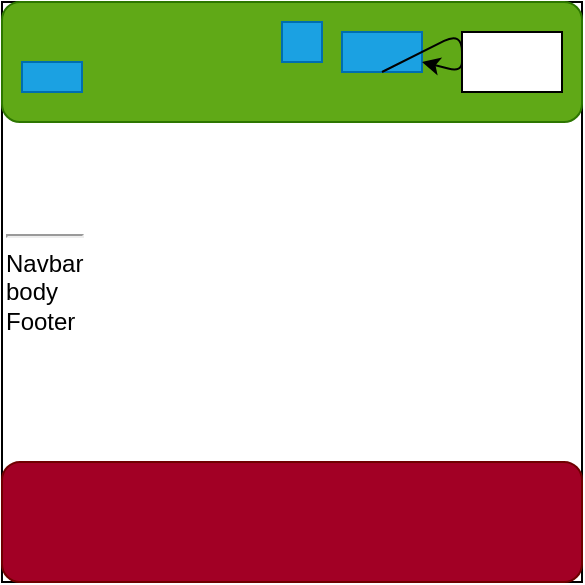 <mxfile>
    <diagram id="ZTmKnmk08CTboBtXKeHj" name="Page-1">
        <mxGraphModel dx="511" dy="352" grid="1" gridSize="10" guides="1" tooltips="1" connect="1" arrows="1" fold="1" page="1" pageScale="1" pageWidth="1169" pageHeight="827" math="0" shadow="0">
            <root>
                <mxCell id="0"/>
                <mxCell id="1" parent="0"/>
                <mxCell id="18" value="&lt;hr id=&quot;null&quot;&gt;Navbar&lt;br&gt;body&lt;br&gt;Footer&lt;br&gt;&lt;br&gt;" style="whiteSpace=wrap;html=1;aspect=fixed;fontFamily=Helvetica;align=left;" vertex="1" parent="1">
                    <mxGeometry x="80" y="40" width="290" height="290" as="geometry"/>
                </mxCell>
                <mxCell id="19" value="" style="rounded=1;whiteSpace=wrap;html=1;fontFamily=Helvetica;fillColor=#60a917;fontColor=#ffffff;strokeColor=#2D7600;" vertex="1" parent="1">
                    <mxGeometry x="80" y="40" width="290" height="60" as="geometry"/>
                </mxCell>
                <mxCell id="20" value="" style="rounded=1;whiteSpace=wrap;html=1;fontFamily=Helvetica;fillColor=#a20025;fontColor=#ffffff;strokeColor=#6F0000;" vertex="1" parent="1">
                    <mxGeometry x="80" y="270" width="290" height="60" as="geometry"/>
                </mxCell>
                <mxCell id="21" value="" style="rounded=0;whiteSpace=wrap;html=1;fontFamily=Helvetica;fillColor=#1ba1e2;fontColor=#ffffff;strokeColor=#006EAF;" vertex="1" parent="1">
                    <mxGeometry x="90" y="70" width="30" height="15" as="geometry"/>
                </mxCell>
                <mxCell id="22" value="" style="rounded=0;whiteSpace=wrap;html=1;fontFamily=Helvetica;fillColor=#1ba1e2;fontColor=#ffffff;strokeColor=#006EAF;" vertex="1" parent="1">
                    <mxGeometry x="220" y="50" width="20" height="20" as="geometry"/>
                </mxCell>
                <mxCell id="23" value="" style="rounded=0;whiteSpace=wrap;html=1;fontFamily=Helvetica;fillColor=#1ba1e2;fontColor=#ffffff;strokeColor=#006EAF;" vertex="1" parent="1">
                    <mxGeometry x="250" y="55" width="40" height="20" as="geometry"/>
                </mxCell>
                <mxCell id="24" value="" style="rounded=0;whiteSpace=wrap;html=1;fontFamily=Helvetica;" vertex="1" parent="1">
                    <mxGeometry x="310" y="55" width="50" height="30" as="geometry"/>
                </mxCell>
                <mxCell id="25" style="edgeStyle=none;html=1;exitX=0.5;exitY=1;exitDx=0;exitDy=0;fontFamily=Helvetica;" edge="1" parent="1" source="23" target="23">
                    <mxGeometry relative="1" as="geometry"/>
                </mxCell>
            </root>
        </mxGraphModel>
    </diagram>
</mxfile>